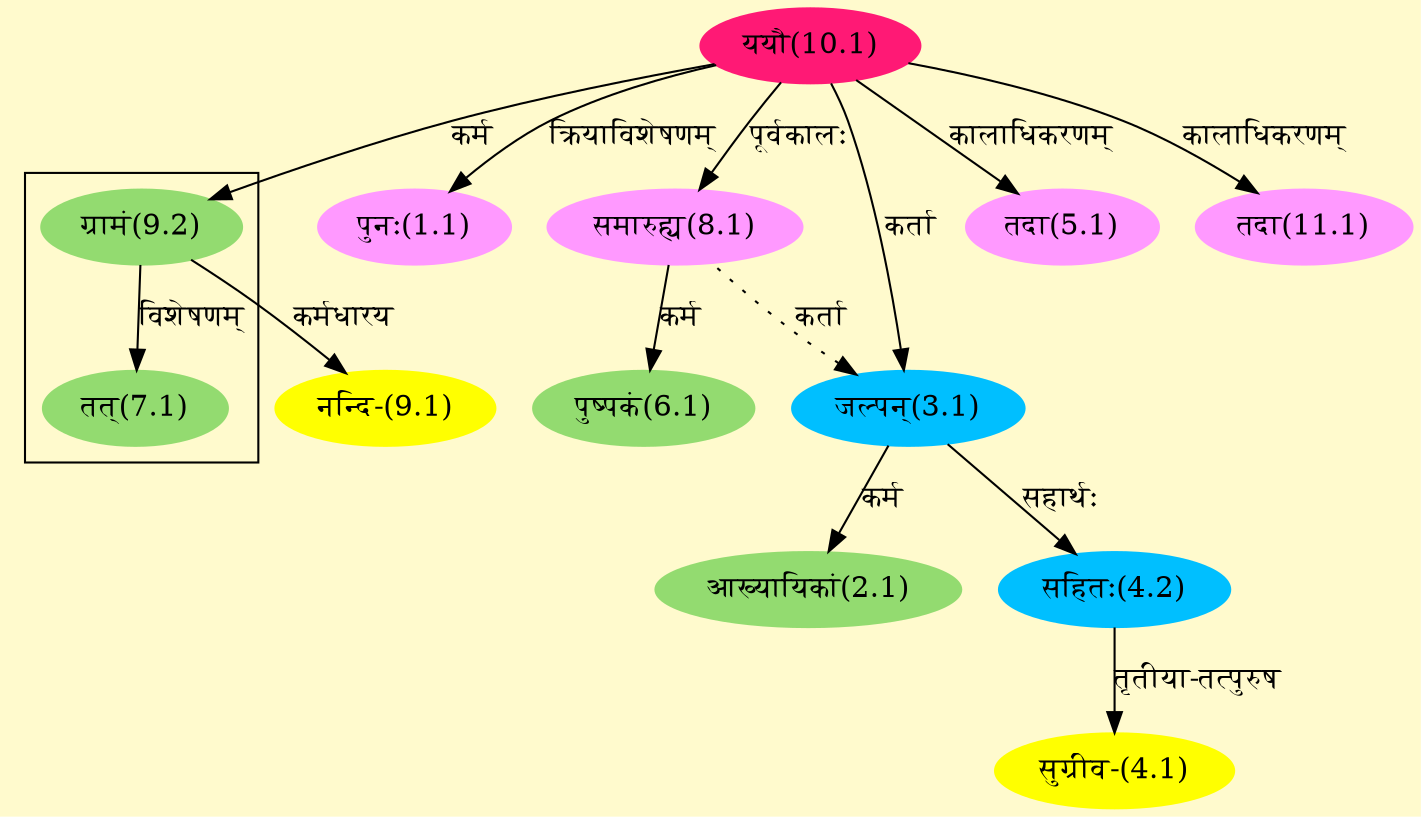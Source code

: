 digraph G{
rankdir=BT;
 compound=true;
 bgcolor="lemonchiffon1";

subgraph cluster_1{
Node7_1 [style=filled, color="#93DB70" label = "तत्(7.1)"]
Node9_2 [style=filled, color="#93DB70" label = "ग्रामं(9.2)"]

}
Node1_1 [style=filled, color="#FF99FF" label = "पुनः(1.1)"]
Node10_1 [style=filled, color="#FF1975" label = "ययौ(10.1)"]
Node2_1 [style=filled, color="#93DB70" label = "आख्यायिकां(2.1)"]
Node3_1 [style=filled, color="#00BFFF" label = "जल्पन्(3.1)"]
Node8_1 [style=filled, color="#FF99FF" label = "समारुह्य(8.1)"]
Node4_1 [style=filled, color="#FFFF00" label = "सुग्रीव-(4.1)"]
Node4_2 [style=filled, color="#00BFFF" label = "सहितः(4.2)"]
Node5_1 [style=filled, color="#FF99FF" label = "तदा(5.1)"]
Node6_1 [style=filled, color="#93DB70" label = "पुष्पकं(6.1)"]
Node9_1 [style=filled, color="#FFFF00" label = "नन्दि-(9.1)"]
Node9_2 [style=filled, color="#93DB70" label = "ग्रामं(9.2)"]
Node [style=filled, color="" label = "()"]
Node11_1 [style=filled, color="#FF99FF" label = "तदा(11.1)"]
/* Start of Relations section */

Node1_1 -> Node10_1 [  label="क्रियाविशेषणम्"  dir="back" ]
Node2_1 -> Node3_1 [  label="कर्म"  dir="back" ]
Node3_1 -> Node10_1 [  label="कर्ता"  dir="back" ]
Node3_1 -> Node8_1 [ style=dotted label="कर्ता"  dir="back" ]
Node4_1 -> Node4_2 [  label="तृतीया-तत्पुरुष"  dir="back" ]
Node4_2 -> Node3_1 [  label="सहार्थः"  dir="back" ]
Node5_1 -> Node10_1 [  label="कालाधिकरणम्"  dir="back" ]
Node6_1 -> Node8_1 [  label="कर्म"  dir="back" ]
Node7_1 -> Node9_2 [  label="विशेषणम्"  dir="back" ]
Node8_1 -> Node10_1 [  label="पूर्वकालः"  dir="back" ]
Node9_1 -> Node9_2 [  label="कर्मधारय"  dir="back" ]
Node9_2 -> Node10_1 [  label="कर्म"  dir="back" ]
Node11_1 -> Node10_1 [  label="कालाधिकरणम्"  dir="back" ]
}
